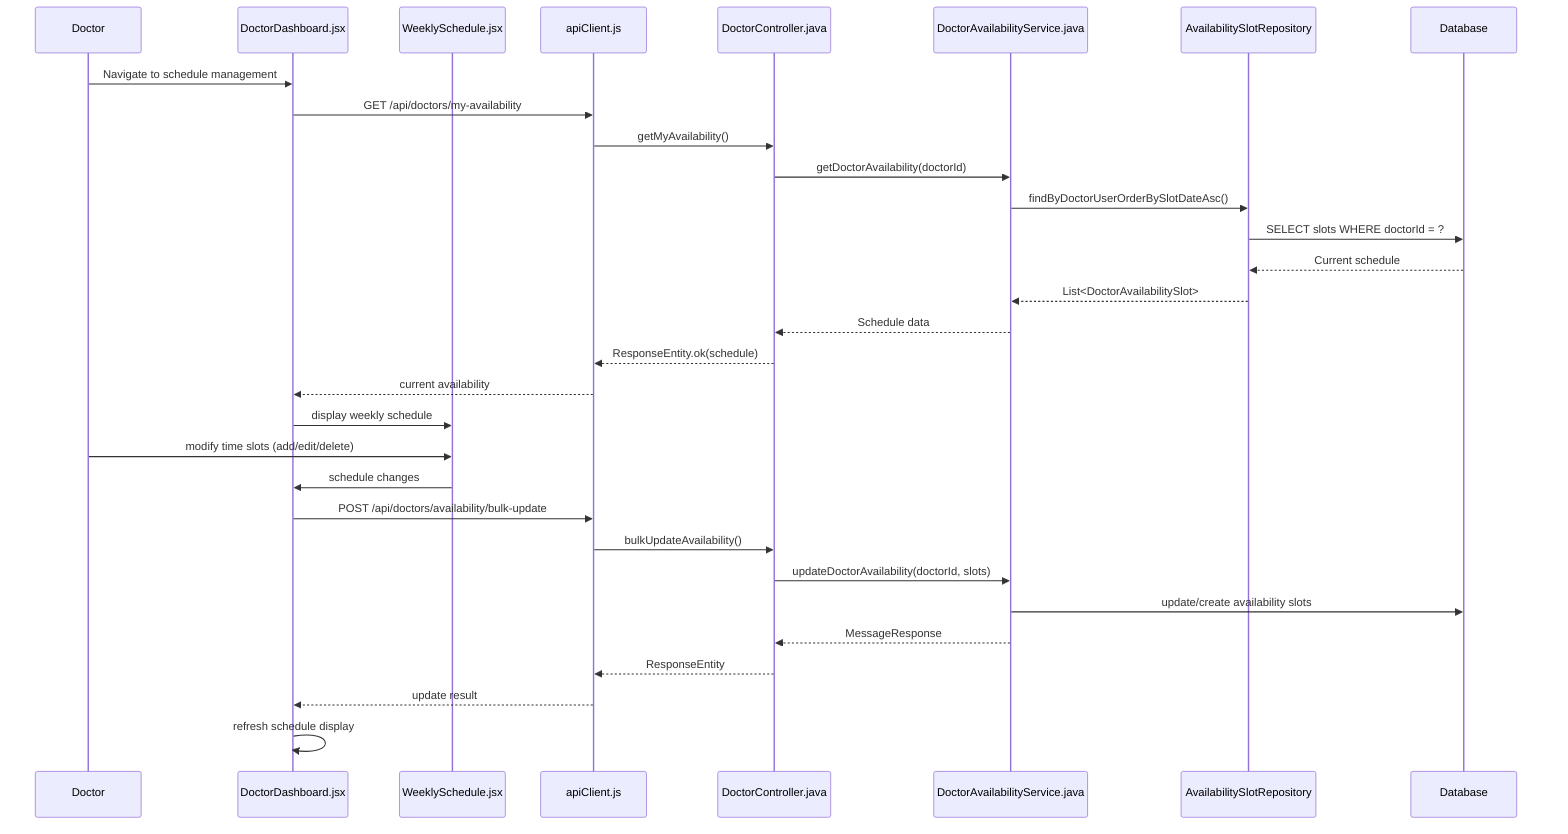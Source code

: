 sequenceDiagram
    participant D as Doctor
    participant DD as DoctorDashboard.jsx
    participant WS as WeeklySchedule.jsx
    participant API as apiClient.js
    participant DC as DoctorController.java
    participant DAS as DoctorAvailabilityService.java
    participant ASR as AvailabilitySlotRepository
    participant DB as Database

    D->>DD: Navigate to schedule management
    DD->>API: GET /api/doctors/my-availability
    API->>DC: getMyAvailability()
    DC->>DAS: getDoctorAvailability(doctorId)
    DAS->>ASR: findByDoctorUserOrderBySlotDateAsc()
    ASR->>DB: SELECT slots WHERE doctorId = ?
    DB-->>ASR: Current schedule
    ASR-->>DAS: List<DoctorAvailabilitySlot>
    DAS-->>DC: Schedule data
    DC-->>API: ResponseEntity.ok(schedule)
    API-->>DD: current availability
    
    DD->>WS: display weekly schedule
    D->>WS: modify time slots (add/edit/delete)
    WS->>DD: schedule changes
    DD->>API: POST /api/doctors/availability/bulk-update
    API->>DC: bulkUpdateAvailability()
    DC->>DAS: updateDoctorAvailability(doctorId, slots)
    DAS->>DB: update/create availability slots
    DAS-->>DC: MessageResponse
    DC-->>API: ResponseEntity
    API-->>DD: update result
    DD->>DD: refresh schedule display
